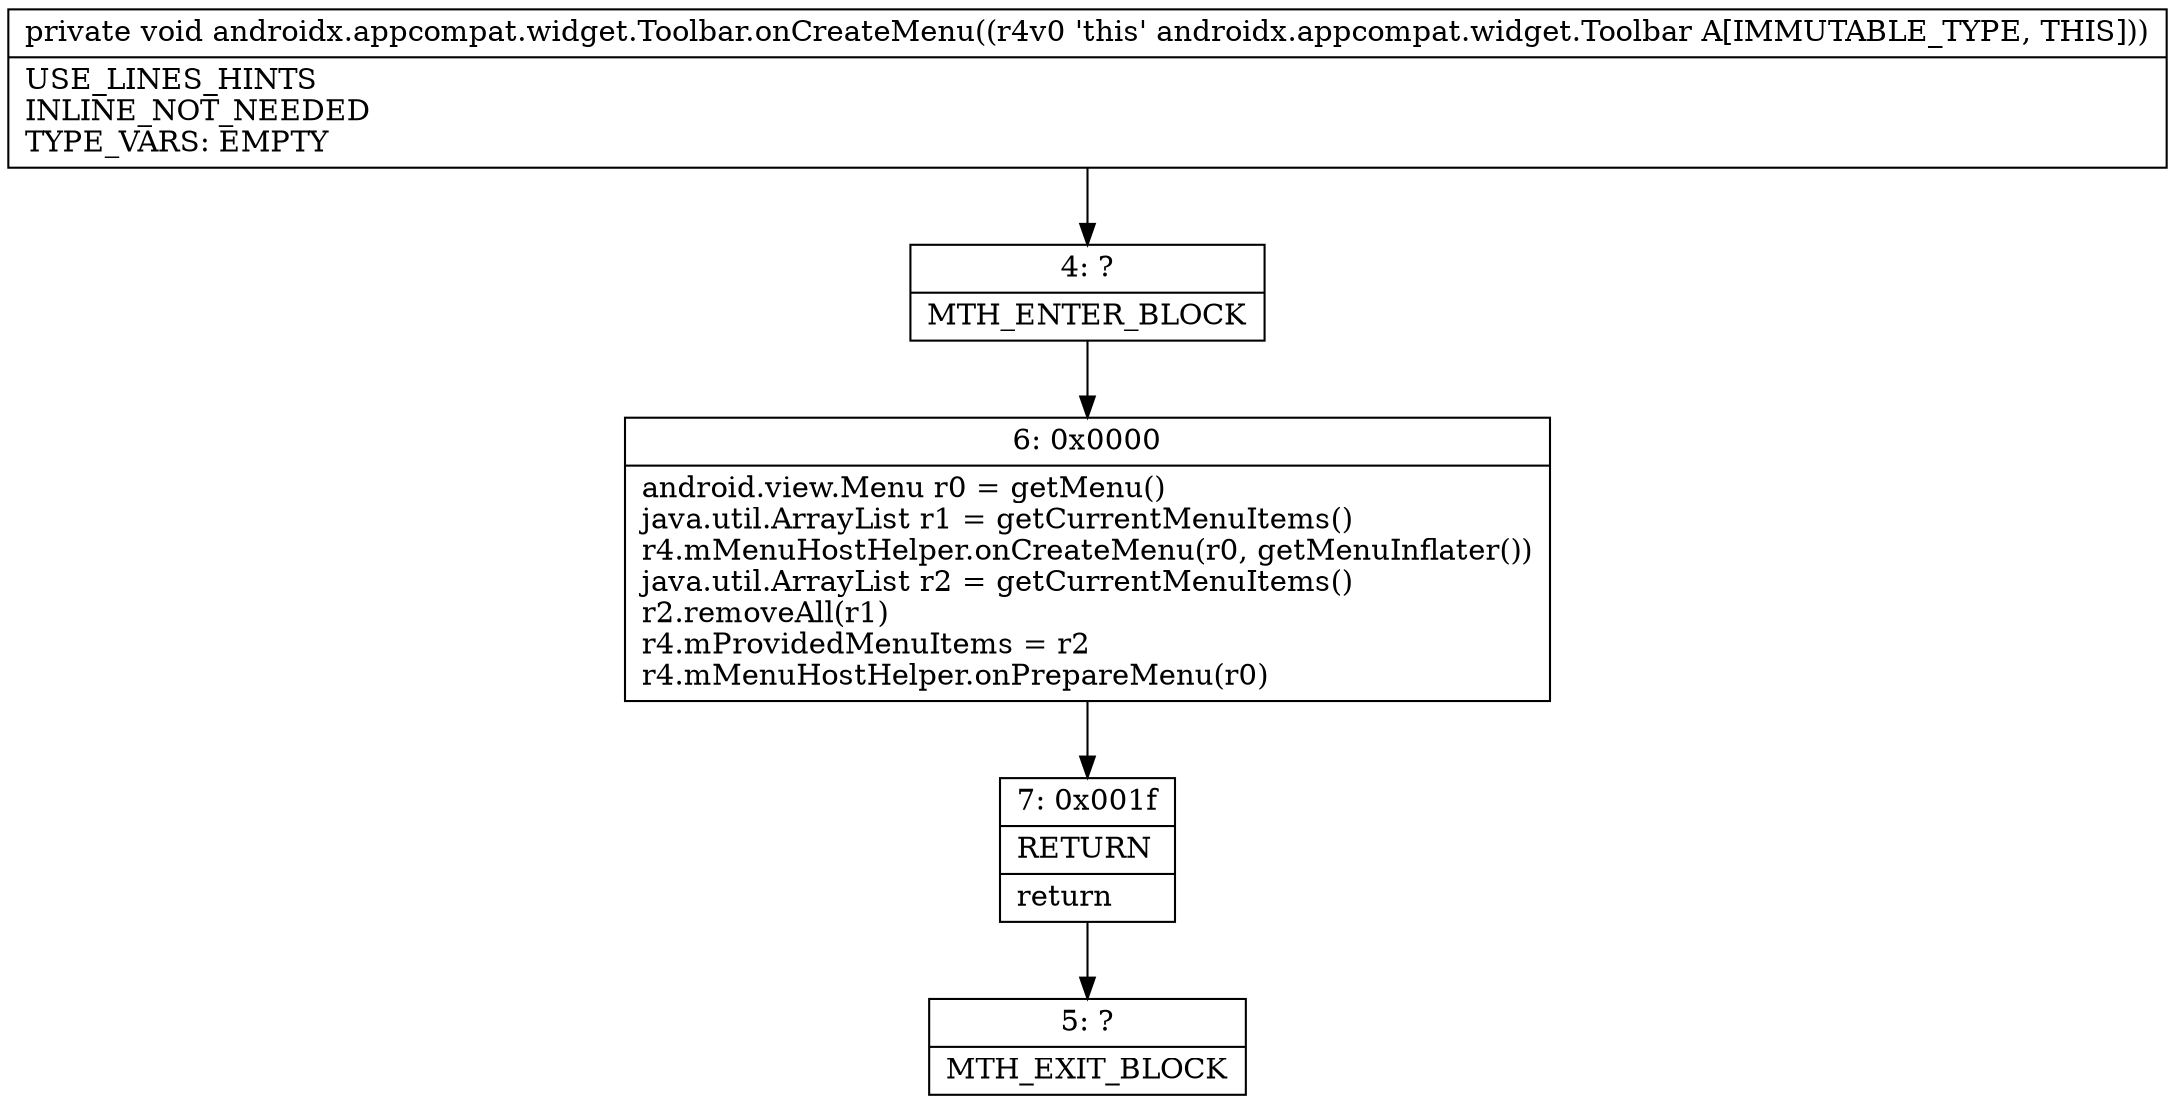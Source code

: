 digraph "CFG forandroidx.appcompat.widget.Toolbar.onCreateMenu()V" {
Node_4 [shape=record,label="{4\:\ ?|MTH_ENTER_BLOCK\l}"];
Node_6 [shape=record,label="{6\:\ 0x0000|android.view.Menu r0 = getMenu()\ljava.util.ArrayList r1 = getCurrentMenuItems()\lr4.mMenuHostHelper.onCreateMenu(r0, getMenuInflater())\ljava.util.ArrayList r2 = getCurrentMenuItems()\lr2.removeAll(r1)\lr4.mProvidedMenuItems = r2\lr4.mMenuHostHelper.onPrepareMenu(r0)\l}"];
Node_7 [shape=record,label="{7\:\ 0x001f|RETURN\l|return\l}"];
Node_5 [shape=record,label="{5\:\ ?|MTH_EXIT_BLOCK\l}"];
MethodNode[shape=record,label="{private void androidx.appcompat.widget.Toolbar.onCreateMenu((r4v0 'this' androidx.appcompat.widget.Toolbar A[IMMUTABLE_TYPE, THIS]))  | USE_LINES_HINTS\lINLINE_NOT_NEEDED\lTYPE_VARS: EMPTY\l}"];
MethodNode -> Node_4;Node_4 -> Node_6;
Node_6 -> Node_7;
Node_7 -> Node_5;
}


